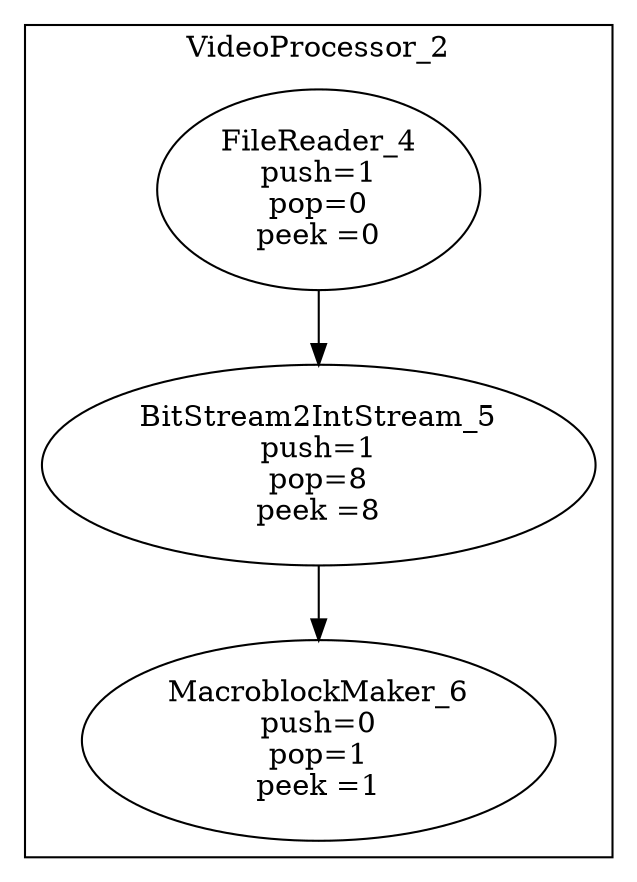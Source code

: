 digraph streamit {
subgraph cluster_node1 {
 label="VideoProcessor_2";
node2 [ label="FileReader_4\npush=1\npop=0\npeek =0" ]
node3 [ label="BitStream2IntStream_5\npush=1\npop=8\npeek =8" ]
node2 -> node3
node4 [ label="MacroblockMaker_6\npush=0\npop=1\npeek =1" ]
node3 -> node4
}
}
